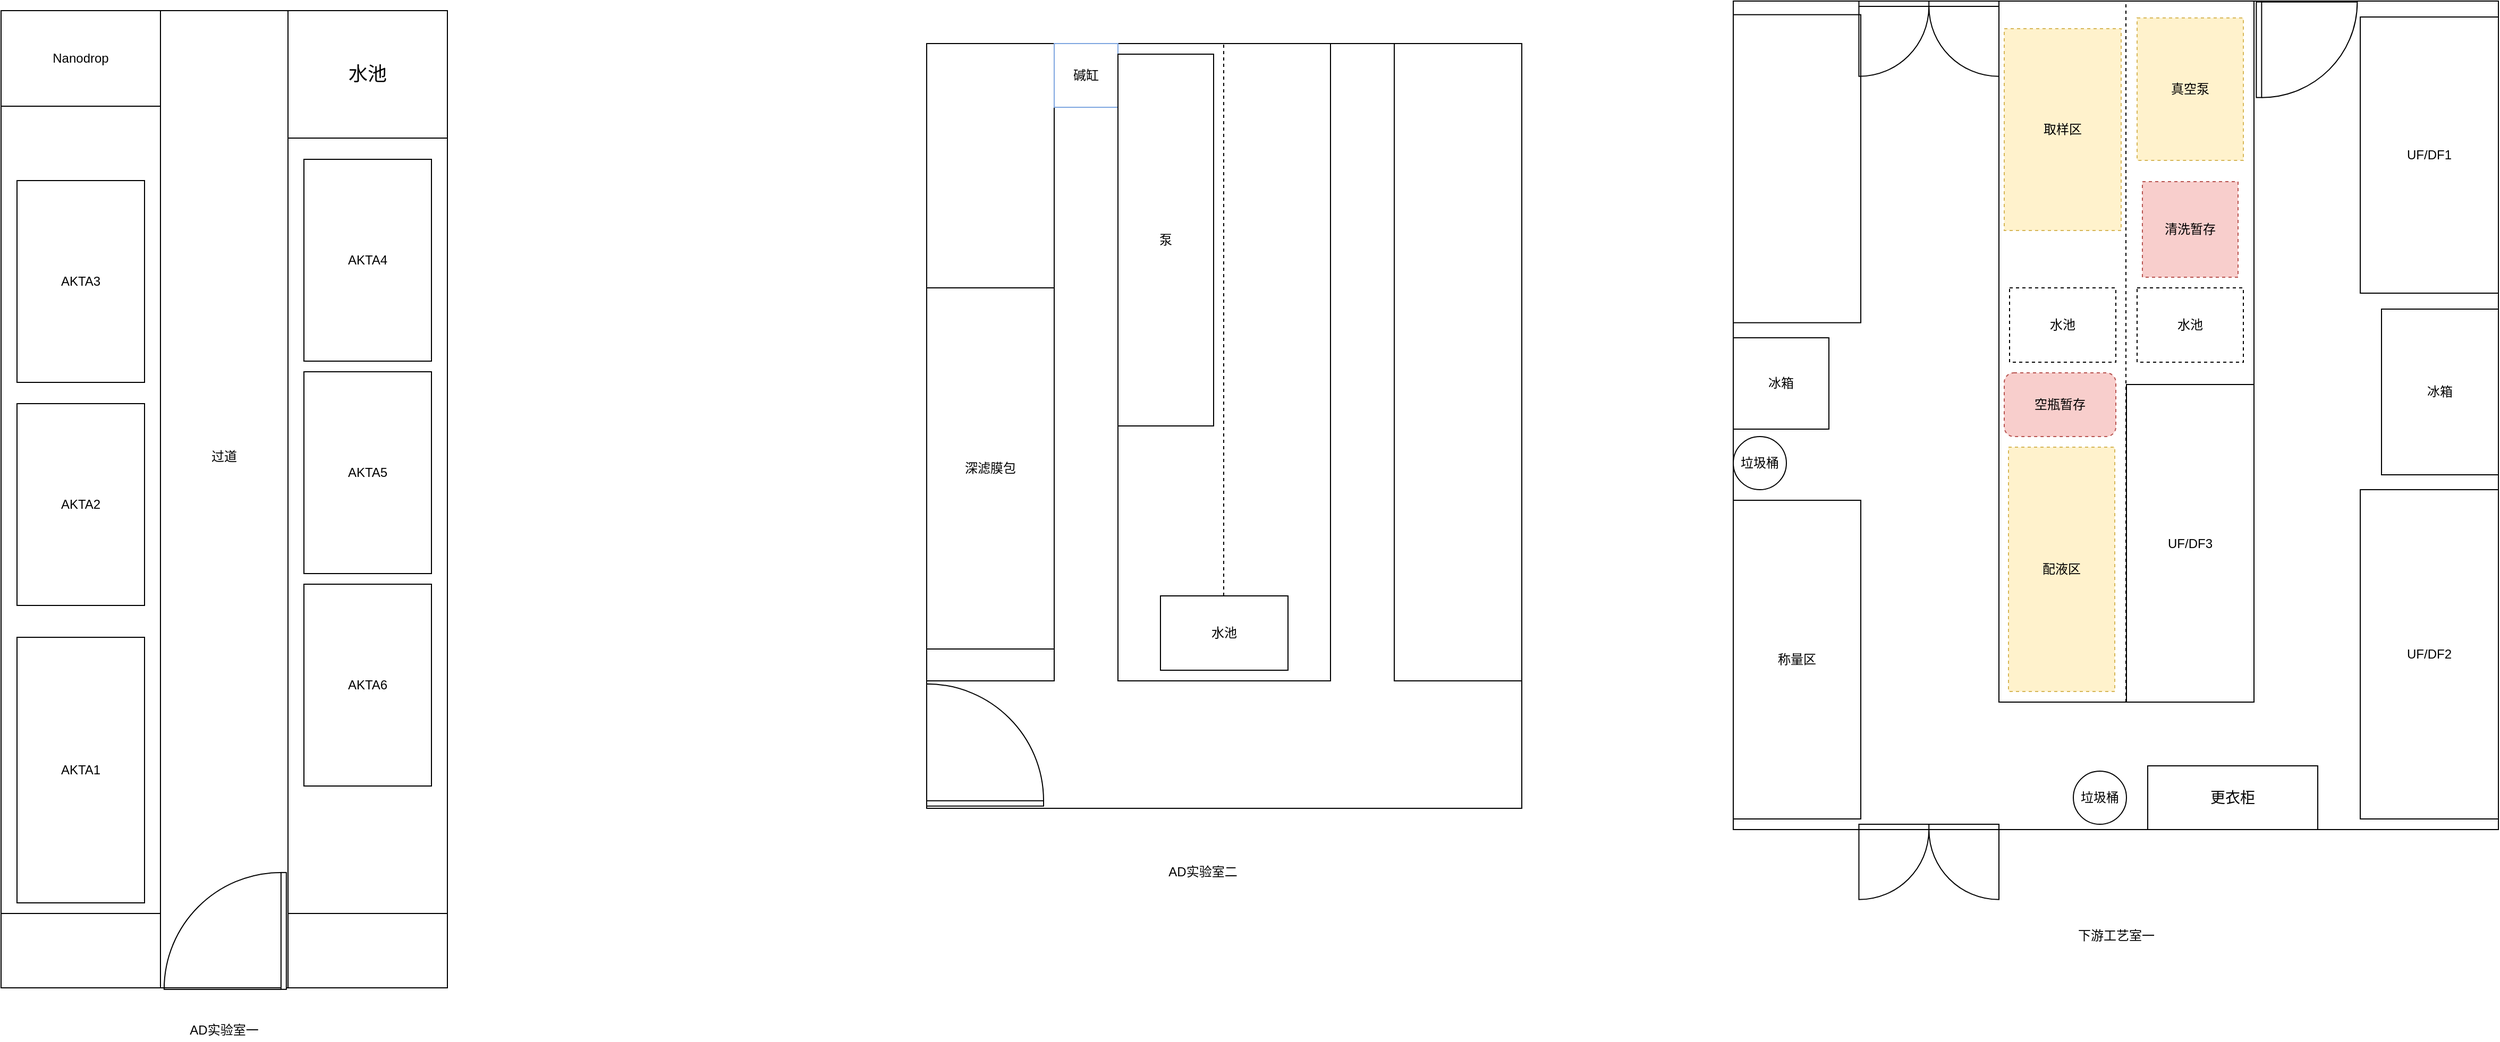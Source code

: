 <mxfile version="14.0.1" type="github">
  <diagram id="v_YiSr3cnpdIU_d-b2BK" name="Page-1">
    <mxGraphModel dx="1422" dy="794" grid="1" gridSize="10" guides="1" tooltips="1" connect="1" arrows="1" fold="1" page="1" pageScale="1" pageWidth="827" pageHeight="1169" math="0" shadow="0">
      <root>
        <mxCell id="0" />
        <mxCell id="1" parent="0" />
        <mxCell id="CAC4-D8hJNHPORFLdOr4-2" value="" style="rounded=0;whiteSpace=wrap;html=1;" vertex="1" parent="1">
          <mxGeometry x="90" y="80" width="420" height="850" as="geometry" />
        </mxCell>
        <mxCell id="CAC4-D8hJNHPORFLdOr4-3" value="" style="rounded=0;whiteSpace=wrap;html=1;" vertex="1" parent="1">
          <mxGeometry x="240" y="80" width="120" height="920" as="geometry" />
        </mxCell>
        <mxCell id="CAC4-D8hJNHPORFLdOr4-4" value="" style="rounded=0;whiteSpace=wrap;html=1;" vertex="1" parent="1">
          <mxGeometry x="90" y="930" width="150" height="70" as="geometry" />
        </mxCell>
        <mxCell id="CAC4-D8hJNHPORFLdOr4-5" value="" style="rounded=0;whiteSpace=wrap;html=1;" vertex="1" parent="1">
          <mxGeometry x="360" y="930" width="150" height="70" as="geometry" />
        </mxCell>
        <mxCell id="CAC4-D8hJNHPORFLdOr4-6" value="&lt;font style=&quot;font-size: 18px&quot;&gt;水池&lt;/font&gt;" style="rounded=0;whiteSpace=wrap;html=1;" vertex="1" parent="1">
          <mxGeometry x="360" y="80" width="150" height="120" as="geometry" />
        </mxCell>
        <mxCell id="CAC4-D8hJNHPORFLdOr4-7" value="过道" style="text;html=1;strokeColor=none;fillColor=none;align=center;verticalAlign=middle;whiteSpace=wrap;rounded=0;" vertex="1" parent="1">
          <mxGeometry x="280" y="490" width="40" height="20" as="geometry" />
        </mxCell>
        <mxCell id="CAC4-D8hJNHPORFLdOr4-8" value="Nanodrop" style="rounded=0;whiteSpace=wrap;html=1;" vertex="1" parent="1">
          <mxGeometry x="90" y="80" width="150" height="90" as="geometry" />
        </mxCell>
        <mxCell id="CAC4-D8hJNHPORFLdOr4-9" value="AKTA1" style="rounded=0;whiteSpace=wrap;html=1;" vertex="1" parent="1">
          <mxGeometry x="105" y="670" width="120" height="250" as="geometry" />
        </mxCell>
        <mxCell id="CAC4-D8hJNHPORFLdOr4-15" value="AKTA2" style="rounded=0;whiteSpace=wrap;html=1;" vertex="1" parent="1">
          <mxGeometry x="105" y="450" width="120" height="190" as="geometry" />
        </mxCell>
        <mxCell id="CAC4-D8hJNHPORFLdOr4-16" value="AKTA3" style="rounded=0;whiteSpace=wrap;html=1;" vertex="1" parent="1">
          <mxGeometry x="105" y="240" width="120" height="190" as="geometry" />
        </mxCell>
        <mxCell id="CAC4-D8hJNHPORFLdOr4-17" value="AKTA4" style="rounded=0;whiteSpace=wrap;html=1;" vertex="1" parent="1">
          <mxGeometry x="375" y="220" width="120" height="190" as="geometry" />
        </mxCell>
        <mxCell id="CAC4-D8hJNHPORFLdOr4-18" value="AKTA5" style="rounded=0;whiteSpace=wrap;html=1;" vertex="1" parent="1">
          <mxGeometry x="375" y="420" width="120" height="190" as="geometry" />
        </mxCell>
        <mxCell id="CAC4-D8hJNHPORFLdOr4-19" value="AKTA6" style="rounded=0;whiteSpace=wrap;html=1;" vertex="1" parent="1">
          <mxGeometry x="375" y="620" width="120" height="190" as="geometry" />
        </mxCell>
        <mxCell id="CAC4-D8hJNHPORFLdOr4-20" value="AD实验室一" style="text;html=1;strokeColor=none;fillColor=none;align=center;verticalAlign=middle;whiteSpace=wrap;rounded=0;" vertex="1" parent="1">
          <mxGeometry x="245" y="1030" width="110" height="20" as="geometry" />
        </mxCell>
        <mxCell id="CAC4-D8hJNHPORFLdOr4-21" value="" style="rounded=0;whiteSpace=wrap;html=1;" vertex="1" parent="1">
          <mxGeometry x="961" y="111" width="560" height="720" as="geometry" />
        </mxCell>
        <mxCell id="CAC4-D8hJNHPORFLdOr4-22" value="" style="rounded=0;whiteSpace=wrap;html=1;" vertex="1" parent="1">
          <mxGeometry x="1141" y="111" width="200" height="600" as="geometry" />
        </mxCell>
        <mxCell id="CAC4-D8hJNHPORFLdOr4-25" value="" style="endArrow=none;dashed=1;html=1;startSize=6;" edge="1" parent="1">
          <mxGeometry width="50" height="50" relative="1" as="geometry">
            <mxPoint x="1240.5" y="631" as="sourcePoint" />
            <mxPoint x="1240.5" y="111" as="targetPoint" />
          </mxGeometry>
        </mxCell>
        <mxCell id="CAC4-D8hJNHPORFLdOr4-26" value="水池" style="rounded=0;whiteSpace=wrap;html=1;" vertex="1" parent="1">
          <mxGeometry x="1181" y="631" width="120" height="70" as="geometry" />
        </mxCell>
        <mxCell id="CAC4-D8hJNHPORFLdOr4-27" value="" style="rounded=0;whiteSpace=wrap;html=1;" vertex="1" parent="1">
          <mxGeometry x="961" y="111" width="120" height="600" as="geometry" />
        </mxCell>
        <mxCell id="CAC4-D8hJNHPORFLdOr4-28" value="" style="rounded=0;whiteSpace=wrap;html=1;" vertex="1" parent="1">
          <mxGeometry x="1401" y="111" width="120" height="600" as="geometry" />
        </mxCell>
        <mxCell id="CAC4-D8hJNHPORFLdOr4-29" value="碱缸" style="rounded=0;whiteSpace=wrap;html=1;strokeColor=#7EA6E0;" vertex="1" parent="1">
          <mxGeometry x="1081" y="111" width="60" height="60" as="geometry" />
        </mxCell>
        <mxCell id="CAC4-D8hJNHPORFLdOr4-30" value="&lt;font color=&quot;#000000&quot;&gt;泵&lt;/font&gt;" style="rounded=0;whiteSpace=wrap;html=1;fontColor=#7EA6E0;" vertex="1" parent="1">
          <mxGeometry x="1141" y="121" width="90" height="350" as="geometry" />
        </mxCell>
        <mxCell id="CAC4-D8hJNHPORFLdOr4-31" value="&lt;font color=&quot;#000000&quot;&gt;深滤膜包&lt;/font&gt;" style="rounded=0;whiteSpace=wrap;html=1;strokeColor=#000000;fontColor=#7EA6E0;" vertex="1" parent="1">
          <mxGeometry x="961" y="341" width="120" height="340" as="geometry" />
        </mxCell>
        <mxCell id="CAC4-D8hJNHPORFLdOr4-32" value="AD实验室二" style="text;html=1;strokeColor=none;fillColor=none;align=center;verticalAlign=middle;whiteSpace=wrap;rounded=0;" vertex="1" parent="1">
          <mxGeometry x="1161" y="881" width="120" height="20" as="geometry" />
        </mxCell>
        <mxCell id="CAC4-D8hJNHPORFLdOr4-33" value="" style="rounded=0;whiteSpace=wrap;html=1;" vertex="1" parent="1">
          <mxGeometry x="1720" y="71" width="720" height="780" as="geometry" />
        </mxCell>
        <mxCell id="CAC4-D8hJNHPORFLdOr4-34" value="" style="rounded=0;whiteSpace=wrap;html=1;" vertex="1" parent="1">
          <mxGeometry x="1970" y="71" width="240" height="660" as="geometry" />
        </mxCell>
        <mxCell id="CAC4-D8hJNHPORFLdOr4-35" value="" style="endArrow=none;dashed=1;html=1;startSize=6;" edge="1" parent="1">
          <mxGeometry width="50" height="50" relative="1" as="geometry">
            <mxPoint x="2089.5" y="731" as="sourcePoint" />
            <mxPoint x="2089.5" y="71" as="targetPoint" />
          </mxGeometry>
        </mxCell>
        <mxCell id="CAC4-D8hJNHPORFLdOr4-37" value="" style="rounded=0;whiteSpace=wrap;html=1;" vertex="1" parent="1">
          <mxGeometry x="1720" y="83.82" width="120" height="290" as="geometry" />
        </mxCell>
        <mxCell id="CAC4-D8hJNHPORFLdOr4-38" value="UF/DF1" style="rounded=0;whiteSpace=wrap;html=1;" vertex="1" parent="1">
          <mxGeometry x="2310" y="86" width="130" height="260" as="geometry" />
        </mxCell>
        <mxCell id="CAC4-D8hJNHPORFLdOr4-42" value="" style="verticalLabelPosition=bottom;html=1;verticalAlign=top;align=center;shape=mxgraph.floorplan.doorRight;aspect=fixed;strokeColor=#000000;fontColor=#000000;rotation=90;" vertex="1" parent="1">
          <mxGeometry x="245" y="888" width="110" height="116.88" as="geometry" />
        </mxCell>
        <mxCell id="CAC4-D8hJNHPORFLdOr4-44" value="UF/DF2" style="rounded=0;whiteSpace=wrap;html=1;" vertex="1" parent="1">
          <mxGeometry x="2310" y="531" width="130" height="310" as="geometry" />
        </mxCell>
        <mxCell id="CAC4-D8hJNHPORFLdOr4-45" value="称量区" style="rounded=0;whiteSpace=wrap;html=1;" vertex="1" parent="1">
          <mxGeometry x="1720" y="541" width="120" height="300" as="geometry" />
        </mxCell>
        <mxCell id="CAC4-D8hJNHPORFLdOr4-46" value="" style="verticalLabelPosition=bottom;html=1;verticalAlign=top;align=center;shape=mxgraph.floorplan.doorRight;aspect=fixed;strokeColor=#000000;fontColor=#000000;rotation=-180;" vertex="1" parent="1">
          <mxGeometry x="961" y="712" width="110" height="116.88" as="geometry" />
        </mxCell>
        <mxCell id="CAC4-D8hJNHPORFLdOr4-47" value="" style="verticalLabelPosition=bottom;html=1;verticalAlign=top;align=center;shape=mxgraph.floorplan.doorDouble;aspect=fixed;strokeColor=#000000;fontColor=#000000;" vertex="1" parent="1">
          <mxGeometry x="1838.24" y="71" width="131.76" height="70" as="geometry" />
        </mxCell>
        <mxCell id="CAC4-D8hJNHPORFLdOr4-48" value="" style="verticalLabelPosition=bottom;html=1;verticalAlign=top;align=center;shape=mxgraph.floorplan.doorDouble;aspect=fixed;strokeColor=#000000;fontColor=#000000;" vertex="1" parent="1">
          <mxGeometry x="1838.24" y="846" width="131.76" height="70" as="geometry" />
        </mxCell>
        <mxCell id="CAC4-D8hJNHPORFLdOr4-49" value="" style="verticalLabelPosition=bottom;html=1;verticalAlign=top;align=center;shape=mxgraph.floorplan.doorRight;aspect=fixed;strokeColor=#000000;fontColor=#000000;rotation=-90;" vertex="1" parent="1">
          <mxGeometry x="2215" y="69" width="90" height="95.63" as="geometry" />
        </mxCell>
        <mxCell id="CAC4-D8hJNHPORFLdOr4-50" value="&lt;font style=&quot;font-size: 14px&quot;&gt;更衣柜&lt;/font&gt;" style="rounded=0;whiteSpace=wrap;html=1;strokeColor=#000000;fontColor=#000000;" vertex="1" parent="1">
          <mxGeometry x="2110" y="791" width="160" height="60" as="geometry" />
        </mxCell>
        <mxCell id="CAC4-D8hJNHPORFLdOr4-51" value="垃圾桶" style="ellipse;whiteSpace=wrap;html=1;aspect=fixed;strokeColor=#000000;fontColor=#000000;" vertex="1" parent="1">
          <mxGeometry x="2040" y="796" width="50" height="50" as="geometry" />
        </mxCell>
        <mxCell id="CAC4-D8hJNHPORFLdOr4-52" value="垃圾桶" style="ellipse;whiteSpace=wrap;html=1;aspect=fixed;strokeColor=#000000;fontColor=#000000;" vertex="1" parent="1">
          <mxGeometry x="1720" y="481" width="50" height="50" as="geometry" />
        </mxCell>
        <mxCell id="CAC4-D8hJNHPORFLdOr4-53" value="冰箱" style="rounded=0;whiteSpace=wrap;html=1;strokeColor=#000000;fontColor=#000000;" vertex="1" parent="1">
          <mxGeometry x="1720" y="388" width="90" height="86" as="geometry" />
        </mxCell>
        <mxCell id="CAC4-D8hJNHPORFLdOr4-54" value="冰箱" style="rounded=0;whiteSpace=wrap;html=1;strokeColor=#000000;fontColor=#000000;" vertex="1" parent="1">
          <mxGeometry x="2330" y="361" width="110" height="156" as="geometry" />
        </mxCell>
        <mxCell id="CAC4-D8hJNHPORFLdOr4-55" value="下游工艺室一" style="text;html=1;strokeColor=none;fillColor=none;align=center;verticalAlign=middle;whiteSpace=wrap;rounded=0;fontColor=#000000;" vertex="1" parent="1">
          <mxGeometry x="2017.5" y="941" width="125" height="20" as="geometry" />
        </mxCell>
        <mxCell id="CAC4-D8hJNHPORFLdOr4-56" value="取样区" style="rounded=0;whiteSpace=wrap;html=1;strokeColor=#d6b656;dashed=1;fillColor=#fff2cc;" vertex="1" parent="1">
          <mxGeometry x="1975" y="97" width="110" height="190" as="geometry" />
        </mxCell>
        <mxCell id="CAC4-D8hJNHPORFLdOr4-57" value="水池" style="rounded=0;whiteSpace=wrap;html=1;dashed=1;strokeColor=#000000;fontColor=#000000;" vertex="1" parent="1">
          <mxGeometry x="1980" y="341" width="100" height="70" as="geometry" />
        </mxCell>
        <mxCell id="CAC4-D8hJNHPORFLdOr4-58" value="水池" style="rounded=0;whiteSpace=wrap;html=1;dashed=1;strokeColor=#000000;fontColor=#000000;" vertex="1" parent="1">
          <mxGeometry x="2100" y="341" width="100" height="70" as="geometry" />
        </mxCell>
        <mxCell id="CAC4-D8hJNHPORFLdOr4-59" value="配液区" style="rounded=0;whiteSpace=wrap;html=1;dashed=1;strokeColor=#d6b656;fillColor=#fff2cc;" vertex="1" parent="1">
          <mxGeometry x="1979" y="491" width="100" height="230" as="geometry" />
        </mxCell>
        <mxCell id="CAC4-D8hJNHPORFLdOr4-60" value="空瓶暂存" style="rounded=1;whiteSpace=wrap;html=1;dashed=1;strokeColor=#b85450;fillColor=#f8cecc;" vertex="1" parent="1">
          <mxGeometry x="1975" y="421" width="105" height="60" as="geometry" />
        </mxCell>
        <mxCell id="CAC4-D8hJNHPORFLdOr4-61" value="真空泵" style="rounded=0;whiteSpace=wrap;html=1;dashed=1;strokeColor=#d6b656;fillColor=#fff2cc;" vertex="1" parent="1">
          <mxGeometry x="2100" y="86.82" width="100" height="134.18" as="geometry" />
        </mxCell>
        <mxCell id="CAC4-D8hJNHPORFLdOr4-62" value="清洗暂存" style="rounded=0;whiteSpace=wrap;html=1;dashed=1;strokeColor=#b85450;fillColor=#f8cecc;" vertex="1" parent="1">
          <mxGeometry x="2105" y="241" width="90" height="90" as="geometry" />
        </mxCell>
        <mxCell id="CAC4-D8hJNHPORFLdOr4-63" value="UF/DF3" style="rounded=0;whiteSpace=wrap;html=1;strokeColor=#000000;fontColor=#000000;" vertex="1" parent="1">
          <mxGeometry x="2090" y="432" width="120" height="299" as="geometry" />
        </mxCell>
      </root>
    </mxGraphModel>
  </diagram>
</mxfile>
